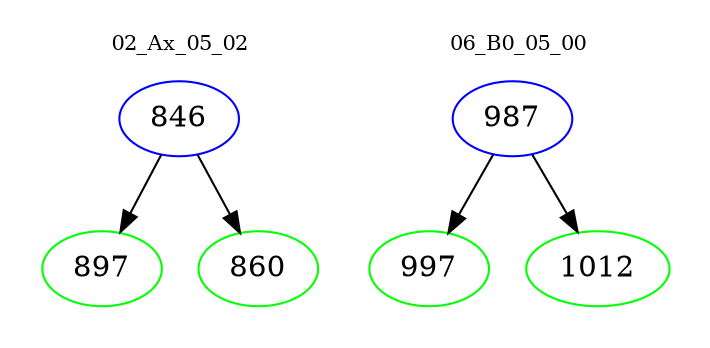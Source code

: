 digraph{
subgraph cluster_0 {
color = white
label = "02_Ax_05_02";
fontsize=10;
T0_846 [label="846", color="blue"]
T0_846 -> T0_897 [color="black"]
T0_897 [label="897", color="green"]
T0_846 -> T0_860 [color="black"]
T0_860 [label="860", color="green"]
}
subgraph cluster_1 {
color = white
label = "06_B0_05_00";
fontsize=10;
T1_987 [label="987", color="blue"]
T1_987 -> T1_997 [color="black"]
T1_997 [label="997", color="green"]
T1_987 -> T1_1012 [color="black"]
T1_1012 [label="1012", color="green"]
}
}
